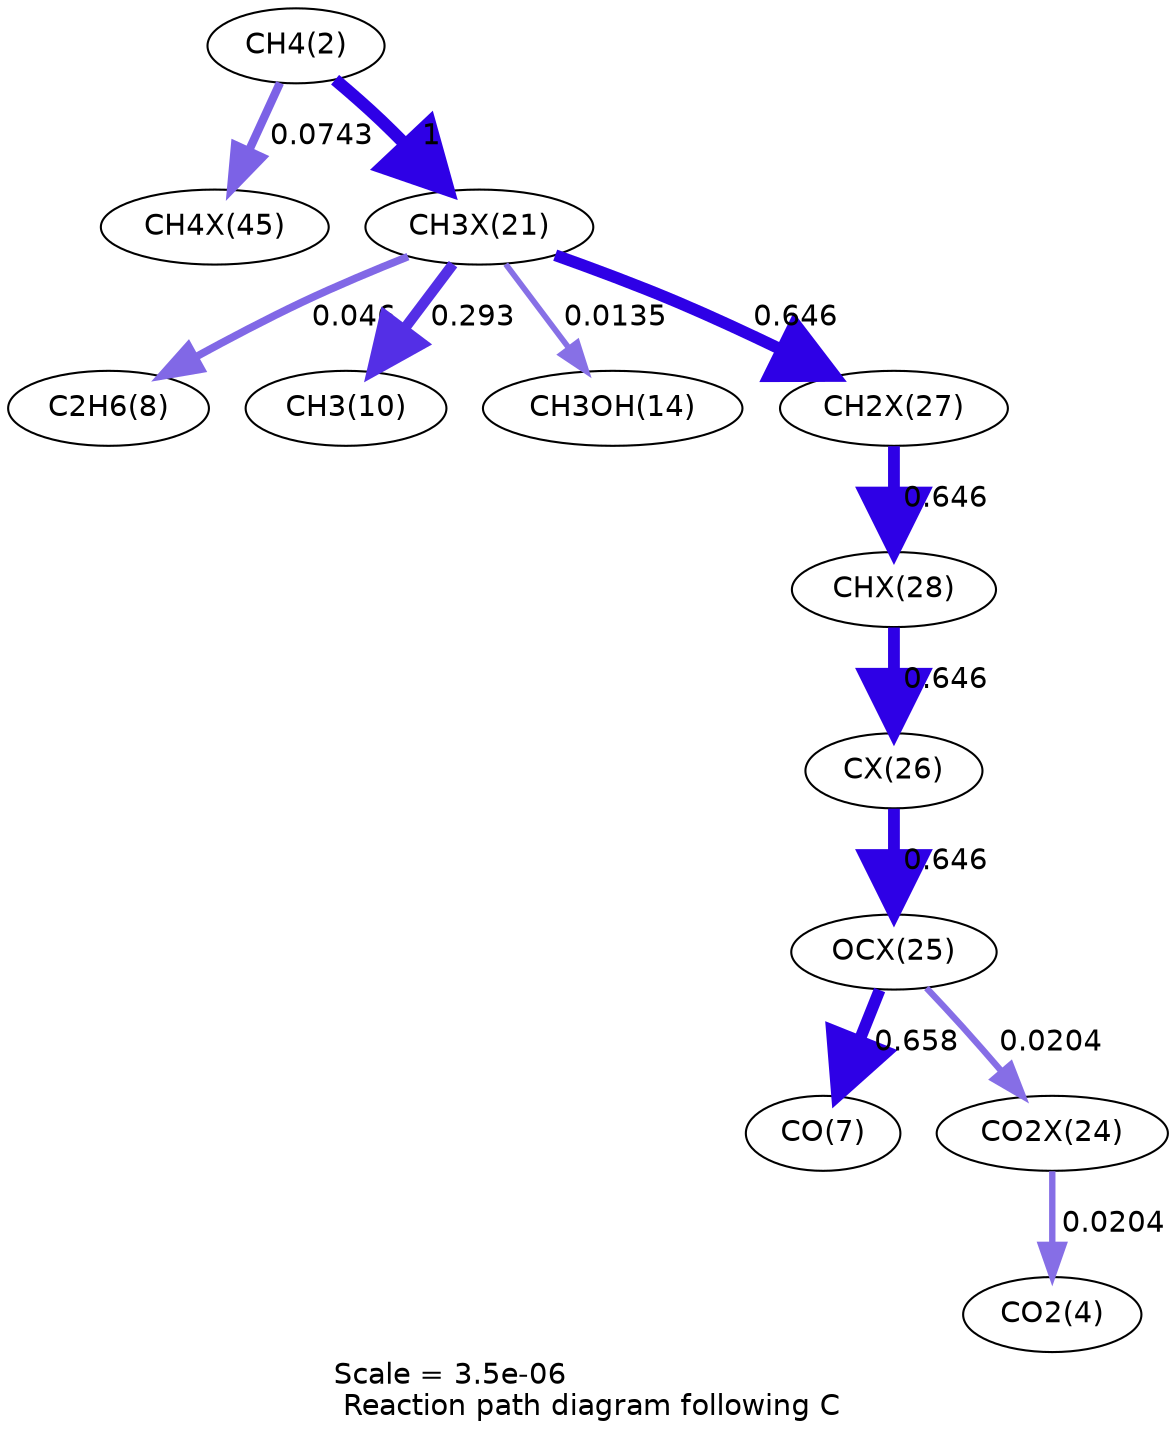 digraph reaction_paths {
center=1;
s4 -> s35[fontname="Helvetica", penwidth=4.04, arrowsize=2.02, color="0.7, 0.574, 0.9"
, label=" 0.0743"];
s4 -> s27[fontname="Helvetica", penwidth=6, arrowsize=3, color="0.7, 1.5, 0.9"
, label=" 1"];
s27 -> s10[fontname="Helvetica", penwidth=3.67, arrowsize=1.84, color="0.7, 0.546, 0.9"
, label=" 0.046"];
s27 -> s12[fontname="Helvetica", penwidth=5.07, arrowsize=2.54, color="0.7, 0.793, 0.9"
, label=" 0.293"];
s27 -> s16[fontname="Helvetica", penwidth=2.75, arrowsize=1.37, color="0.7, 0.513, 0.9"
, label=" 0.0135"];
s27 -> s33[fontname="Helvetica", penwidth=5.67, arrowsize=2.84, color="0.7, 1.15, 0.9"
, label=" 0.646"];
s33 -> s34[fontname="Helvetica", penwidth=5.67, arrowsize=2.84, color="0.7, 1.15, 0.9"
, label=" 0.646"];
s34 -> s32[fontname="Helvetica", penwidth=5.67, arrowsize=2.84, color="0.7, 1.15, 0.9"
, label=" 0.646"];
s32 -> s31[fontname="Helvetica", penwidth=5.67, arrowsize=2.84, color="0.7, 1.15, 0.9"
, label=" 0.646"];
s31 -> s9[fontname="Helvetica", penwidth=5.68, arrowsize=2.84, color="0.7, 1.16, 0.9"
, label=" 0.658"];
s31 -> s30[fontname="Helvetica", penwidth=3.06, arrowsize=1.53, color="0.7, 0.52, 0.9"
, label=" 0.0204"];
s30 -> s6[fontname="Helvetica", penwidth=3.06, arrowsize=1.53, color="0.7, 0.52, 0.9"
, label=" 0.0204"];
s4 [ fontname="Helvetica", label="CH4(2)"];
s6 [ fontname="Helvetica", label="CO2(4)"];
s9 [ fontname="Helvetica", label="CO(7)"];
s10 [ fontname="Helvetica", label="C2H6(8)"];
s12 [ fontname="Helvetica", label="CH3(10)"];
s16 [ fontname="Helvetica", label="CH3OH(14)"];
s27 [ fontname="Helvetica", label="CH3X(21)"];
s30 [ fontname="Helvetica", label="CO2X(24)"];
s31 [ fontname="Helvetica", label="OCX(25)"];
s32 [ fontname="Helvetica", label="CX(26)"];
s33 [ fontname="Helvetica", label="CH2X(27)"];
s34 [ fontname="Helvetica", label="CHX(28)"];
s35 [ fontname="Helvetica", label="CH4X(45)"];
 label = "Scale = 3.5e-06\l Reaction path diagram following C";
 fontname = "Helvetica";
}
